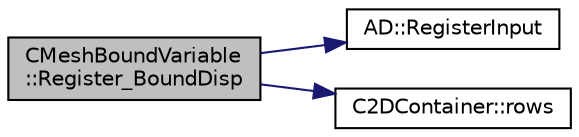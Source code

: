 digraph "CMeshBoundVariable::Register_BoundDisp"
{
 // LATEX_PDF_SIZE
  edge [fontname="Helvetica",fontsize="10",labelfontname="Helvetica",labelfontsize="10"];
  node [fontname="Helvetica",fontsize="10",shape=record];
  rankdir="LR";
  Node1 [label="CMeshBoundVariable\l::Register_BoundDisp",height=0.2,width=0.4,color="black", fillcolor="grey75", style="filled", fontcolor="black",tooltip="Register the boundary displacements of the mesh."];
  Node1 -> Node2 [color="midnightblue",fontsize="10",style="solid",fontname="Helvetica"];
  Node2 [label="AD::RegisterInput",height=0.2,width=0.4,color="black", fillcolor="white", style="filled",URL="$namespaceAD.html#a05310227c195f7e83d394ce9cae8b73e",tooltip="Registers the variable as an input and saves internal data (indices). I.e. as a leaf of the computati..."];
  Node1 -> Node3 [color="midnightblue",fontsize="10",style="solid",fontname="Helvetica"];
  Node3 [label="C2DContainer::rows",height=0.2,width=0.4,color="black", fillcolor="white", style="filled",URL="$classC2DContainer.html#ae383e99c56a27231333d71dfb8810623",tooltip=" "];
}
